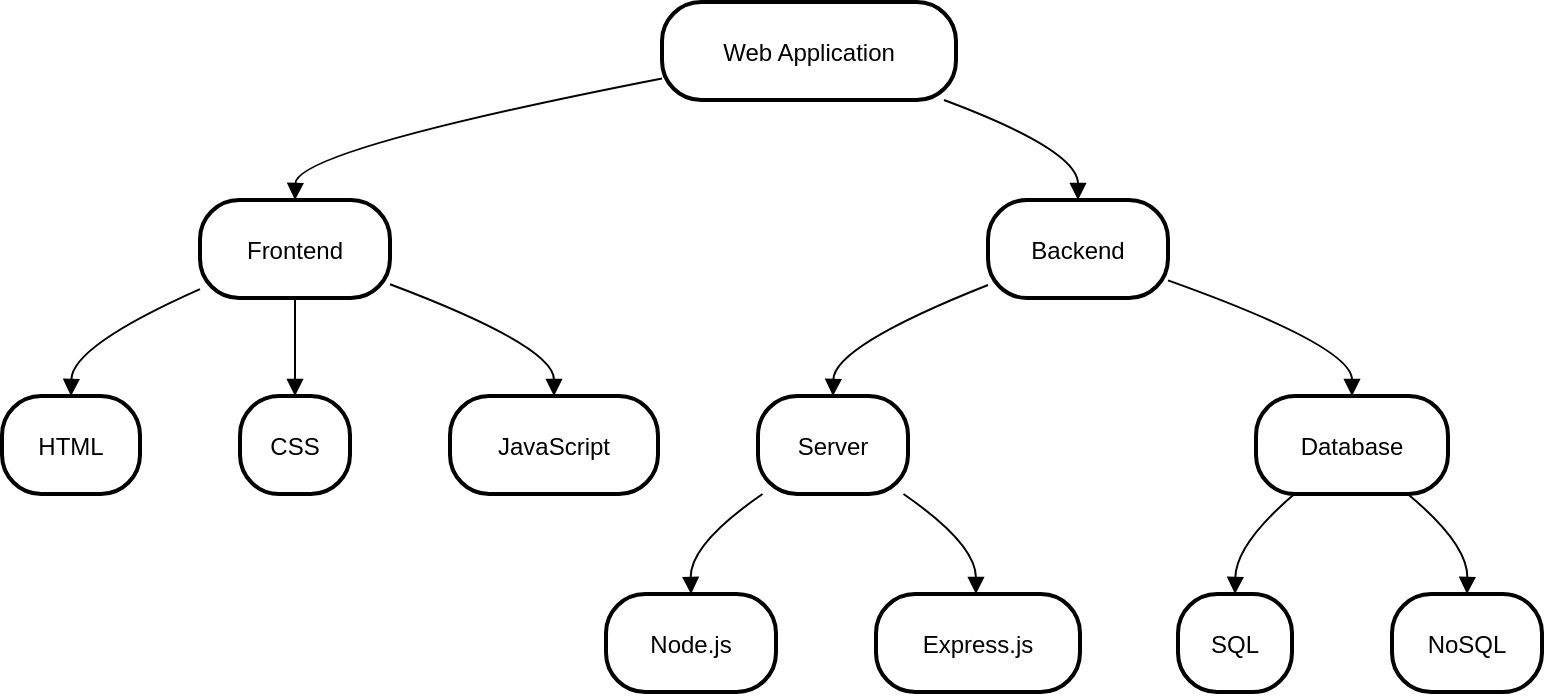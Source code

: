 <mxfile version="24.8.3">
  <diagram name="Page-1" id="RsWdI4NES4iJ6Abt6YA5">
    <mxGraphModel>
      <root>
        <mxCell id="0" />
        <mxCell id="1" parent="0" />
        <mxCell id="2" value="Web Application" style="rounded=1;arcSize=40;strokeWidth=2" vertex="1" parent="1">
          <mxGeometry x="338" y="8" width="147" height="49" as="geometry" />
        </mxCell>
        <mxCell id="3" value="Frontend" style="rounded=1;arcSize=40;strokeWidth=2" vertex="1" parent="1">
          <mxGeometry x="107" y="107" width="95" height="49" as="geometry" />
        </mxCell>
        <mxCell id="4" value="Backend" style="rounded=1;arcSize=40;strokeWidth=2" vertex="1" parent="1">
          <mxGeometry x="501" y="107" width="90" height="49" as="geometry" />
        </mxCell>
        <mxCell id="5" value="HTML" style="rounded=1;arcSize=40;strokeWidth=2" vertex="1" parent="1">
          <mxGeometry x="8" y="205" width="69" height="49" as="geometry" />
        </mxCell>
        <mxCell id="6" value="CSS" style="rounded=1;arcSize=40;strokeWidth=2" vertex="1" parent="1">
          <mxGeometry x="127" y="205" width="55" height="49" as="geometry" />
        </mxCell>
        <mxCell id="7" value="JavaScript" style="rounded=1;arcSize=40;strokeWidth=2" vertex="1" parent="1">
          <mxGeometry x="232" y="205" width="104" height="49" as="geometry" />
        </mxCell>
        <mxCell id="8" value="Server" style="rounded=1;arcSize=40;strokeWidth=2" vertex="1" parent="1">
          <mxGeometry x="386" y="205" width="75" height="49" as="geometry" />
        </mxCell>
        <mxCell id="9" value="Database" style="rounded=1;arcSize=40;strokeWidth=2" vertex="1" parent="1">
          <mxGeometry x="635" y="205" width="96" height="49" as="geometry" />
        </mxCell>
        <mxCell id="10" value="Node.js" style="rounded=1;arcSize=40;strokeWidth=2" vertex="1" parent="1">
          <mxGeometry x="310" y="304" width="85" height="49" as="geometry" />
        </mxCell>
        <mxCell id="11" value="Express.js" style="rounded=1;arcSize=40;strokeWidth=2" vertex="1" parent="1">
          <mxGeometry x="445" y="304" width="102" height="49" as="geometry" />
        </mxCell>
        <mxCell id="12" value="SQL" style="rounded=1;arcSize=40;strokeWidth=2" vertex="1" parent="1">
          <mxGeometry x="596" y="304" width="57" height="49" as="geometry" />
        </mxCell>
        <mxCell id="13" value="NoSQL" style="rounded=1;arcSize=40;strokeWidth=2" vertex="1" parent="1">
          <mxGeometry x="703" y="304" width="75" height="49" as="geometry" />
        </mxCell>
        <mxCell id="14" value="" style="curved=1;startArrow=none;endArrow=block;exitX=0;exitY=0.78;entryX=0.5;entryY=-0.01;" edge="1" parent="1" source="2" target="3">
          <mxGeometry relative="1" as="geometry">
            <Array as="points">
              <mxPoint x="155" y="82" />
            </Array>
          </mxGeometry>
        </mxCell>
        <mxCell id="15" value="" style="curved=1;startArrow=none;endArrow=block;exitX=0.95;exitY=0.99;entryX=0.5;entryY=-0.01;" edge="1" parent="1" source="2" target="4">
          <mxGeometry relative="1" as="geometry">
            <Array as="points">
              <mxPoint x="546" y="82" />
            </Array>
          </mxGeometry>
        </mxCell>
        <mxCell id="16" value="" style="curved=1;startArrow=none;endArrow=block;exitX=0;exitY=0.91;entryX=0.5;entryY=0;" edge="1" parent="1" source="3" target="5">
          <mxGeometry relative="1" as="geometry">
            <Array as="points">
              <mxPoint x="43" y="180" />
            </Array>
          </mxGeometry>
        </mxCell>
        <mxCell id="17" value="" style="curved=1;startArrow=none;endArrow=block;exitX=0.5;exitY=0.98;entryX=0.5;entryY=0;" edge="1" parent="1" source="3" target="6">
          <mxGeometry relative="1" as="geometry">
            <Array as="points" />
          </mxGeometry>
        </mxCell>
        <mxCell id="18" value="" style="curved=1;startArrow=none;endArrow=block;exitX=1;exitY=0.86;entryX=0.5;entryY=0;" edge="1" parent="1" source="3" target="7">
          <mxGeometry relative="1" as="geometry">
            <Array as="points">
              <mxPoint x="284" y="180" />
            </Array>
          </mxGeometry>
        </mxCell>
        <mxCell id="19" value="" style="curved=1;startArrow=none;endArrow=block;exitX=0.01;exitY=0.86;entryX=0.5;entryY=0;" edge="1" parent="1" source="4" target="8">
          <mxGeometry relative="1" as="geometry">
            <Array as="points">
              <mxPoint x="424" y="180" />
            </Array>
          </mxGeometry>
        </mxCell>
        <mxCell id="20" value="" style="curved=1;startArrow=none;endArrow=block;exitX=1;exitY=0.82;entryX=0.5;entryY=0;" edge="1" parent="1" source="4" target="9">
          <mxGeometry relative="1" as="geometry">
            <Array as="points">
              <mxPoint x="683" y="180" />
            </Array>
          </mxGeometry>
        </mxCell>
        <mxCell id="21" value="" style="curved=1;startArrow=none;endArrow=block;exitX=0.03;exitY=1;entryX=0.5;entryY=0;" edge="1" parent="1" source="8" target="10">
          <mxGeometry relative="1" as="geometry">
            <Array as="points">
              <mxPoint x="352" y="279" />
            </Array>
          </mxGeometry>
        </mxCell>
        <mxCell id="22" value="" style="curved=1;startArrow=none;endArrow=block;exitX=0.97;exitY=1;entryX=0.49;entryY=0;" edge="1" parent="1" source="8" target="11">
          <mxGeometry relative="1" as="geometry">
            <Array as="points">
              <mxPoint x="495" y="279" />
            </Array>
          </mxGeometry>
        </mxCell>
        <mxCell id="23" value="" style="curved=1;startArrow=none;endArrow=block;exitX=0.2;exitY=1;entryX=0.5;entryY=0;" edge="1" parent="1" source="9" target="12">
          <mxGeometry relative="1" as="geometry">
            <Array as="points">
              <mxPoint x="625" y="279" />
            </Array>
          </mxGeometry>
        </mxCell>
        <mxCell id="24" value="" style="curved=1;startArrow=none;endArrow=block;exitX=0.79;exitY=1;entryX=0.5;entryY=0;" edge="1" parent="1" source="9" target="13">
          <mxGeometry relative="1" as="geometry">
            <Array as="points">
              <mxPoint x="741" y="279" />
            </Array>
          </mxGeometry>
        </mxCell>
      </root>
    </mxGraphModel>
  </diagram>
</mxfile>
